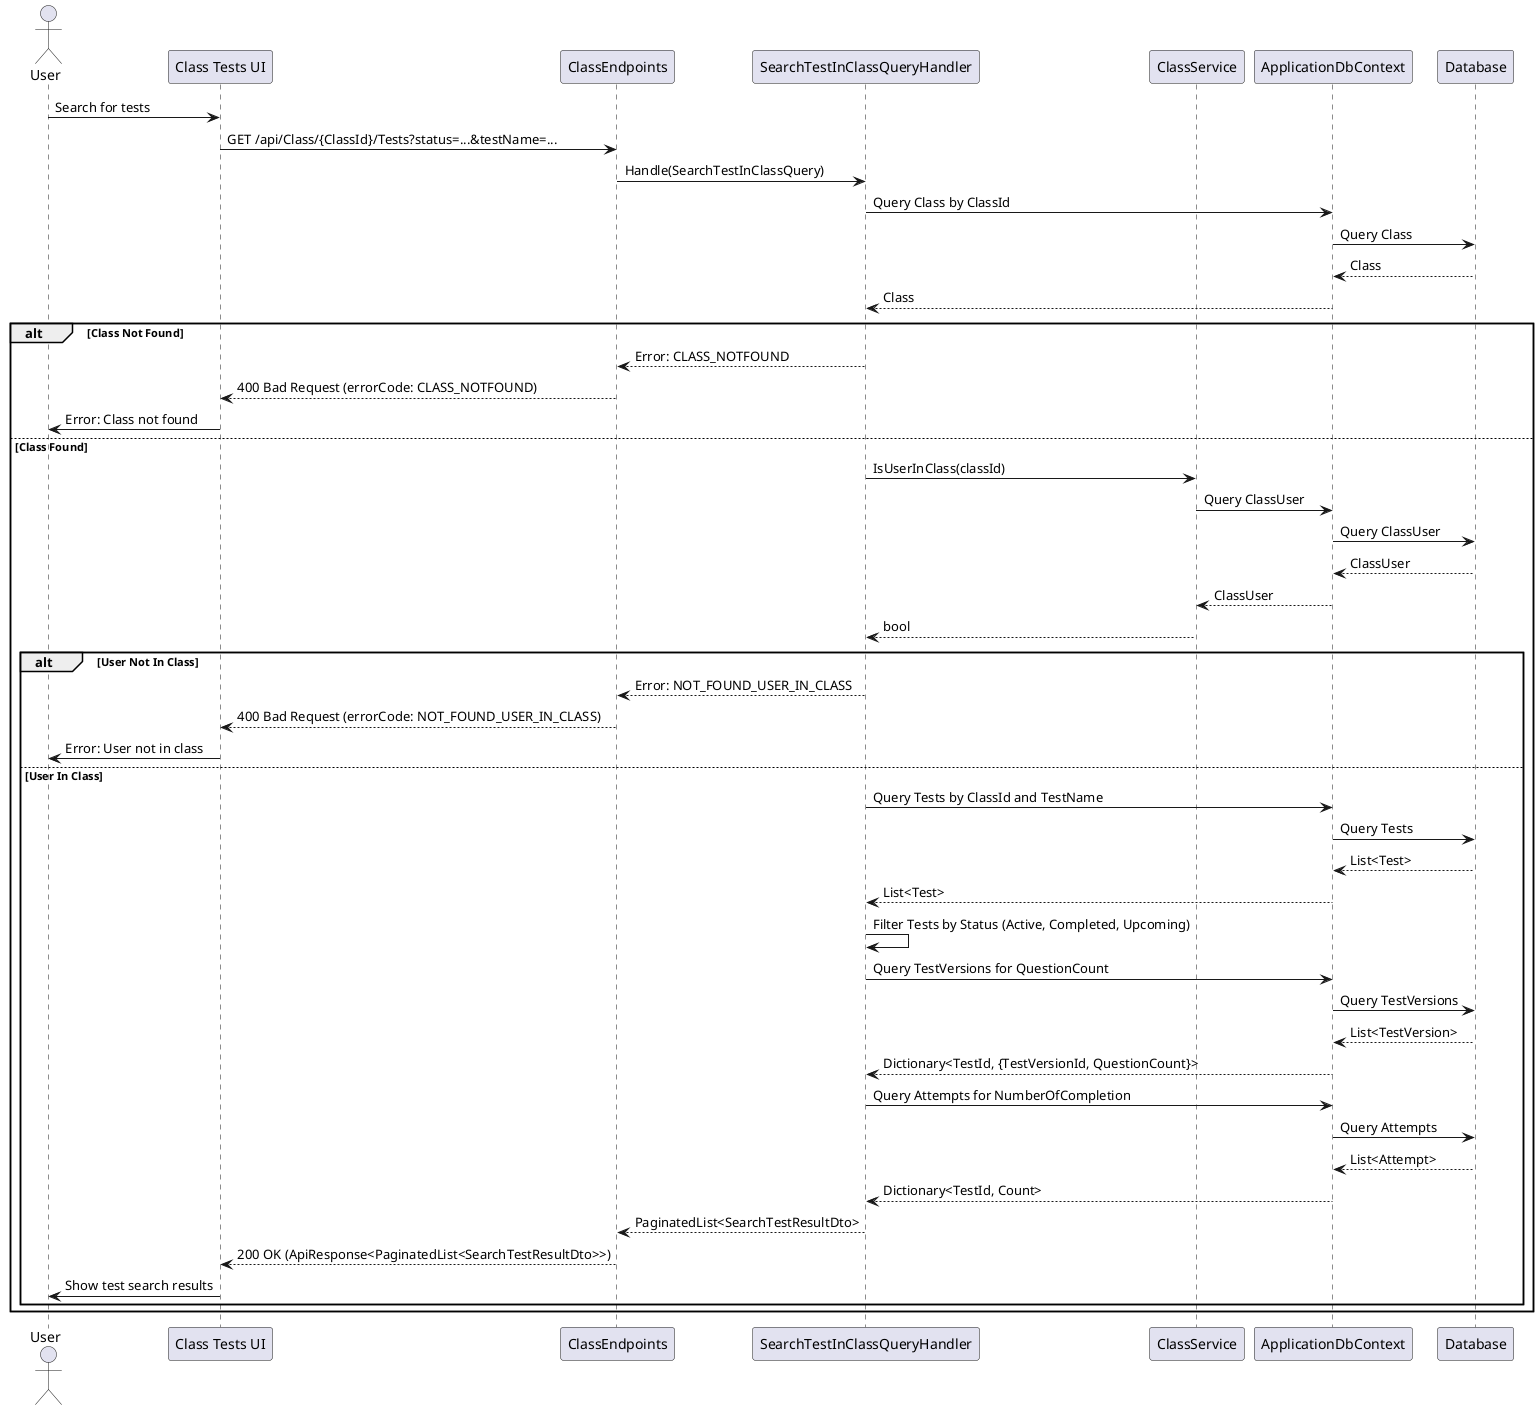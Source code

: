 @startuml
actor User
participant "Class Tests UI" as UI
participant ClassEndpoints
participant SearchTestInClassQueryHandler as Handler
participant ClassService
participant ApplicationDbContext
participant Database

User -> UI : Search for tests
UI -> ClassEndpoints : GET /api/Class/{ClassId}/Tests?status=...&testName=...
ClassEndpoints -> Handler : Handle(SearchTestInClassQuery)
Handler -> ApplicationDbContext : Query Class by ClassId
ApplicationDbContext -> Database : Query Class
Database --> ApplicationDbContext : Class
ApplicationDbContext --> Handler : Class
alt Class Not Found
    Handler --> ClassEndpoints : Error: CLASS_NOTFOUND
    ClassEndpoints --> UI : 400 Bad Request (errorCode: CLASS_NOTFOUND)
    UI -> User : Error: Class not found
else Class Found
    Handler -> ClassService : IsUserInClass(classId)
    ClassService -> ApplicationDbContext : Query ClassUser
    ApplicationDbContext -> Database : Query ClassUser
    Database --> ApplicationDbContext : ClassUser
    ApplicationDbContext --> ClassService : ClassUser
    ClassService --> Handler : bool
    alt User Not In Class
        Handler --> ClassEndpoints : Error: NOT_FOUND_USER_IN_CLASS
        ClassEndpoints --> UI : 400 Bad Request (errorCode: NOT_FOUND_USER_IN_CLASS)
        UI -> User : Error: User not in class
    else User In Class
        Handler -> ApplicationDbContext : Query Tests by ClassId and TestName
        ApplicationDbContext -> Database : Query Tests
        Database --> ApplicationDbContext : List<Test>
        ApplicationDbContext --> Handler : List<Test>
        Handler -> Handler : Filter Tests by Status (Active, Completed, Upcoming)
        Handler -> ApplicationDbContext : Query TestVersions for QuestionCount
        ApplicationDbContext -> Database : Query TestVersions
        Database --> ApplicationDbContext : List<TestVersion>
        ApplicationDbContext --> Handler : Dictionary<TestId, {TestVersionId, QuestionCount}>
        Handler -> ApplicationDbContext : Query Attempts for NumberOfCompletion
        ApplicationDbContext -> Database : Query Attempts
        Database --> ApplicationDbContext : List<Attempt>
        ApplicationDbContext --> Handler : Dictionary<TestId, Count>
        Handler --> ClassEndpoints : PaginatedList<SearchTestResultDto>
        ClassEndpoints --> UI : 200 OK (ApiResponse<PaginatedList<SearchTestResultDto>>)
        UI -> User : Show test search results
    end
end
@enduml